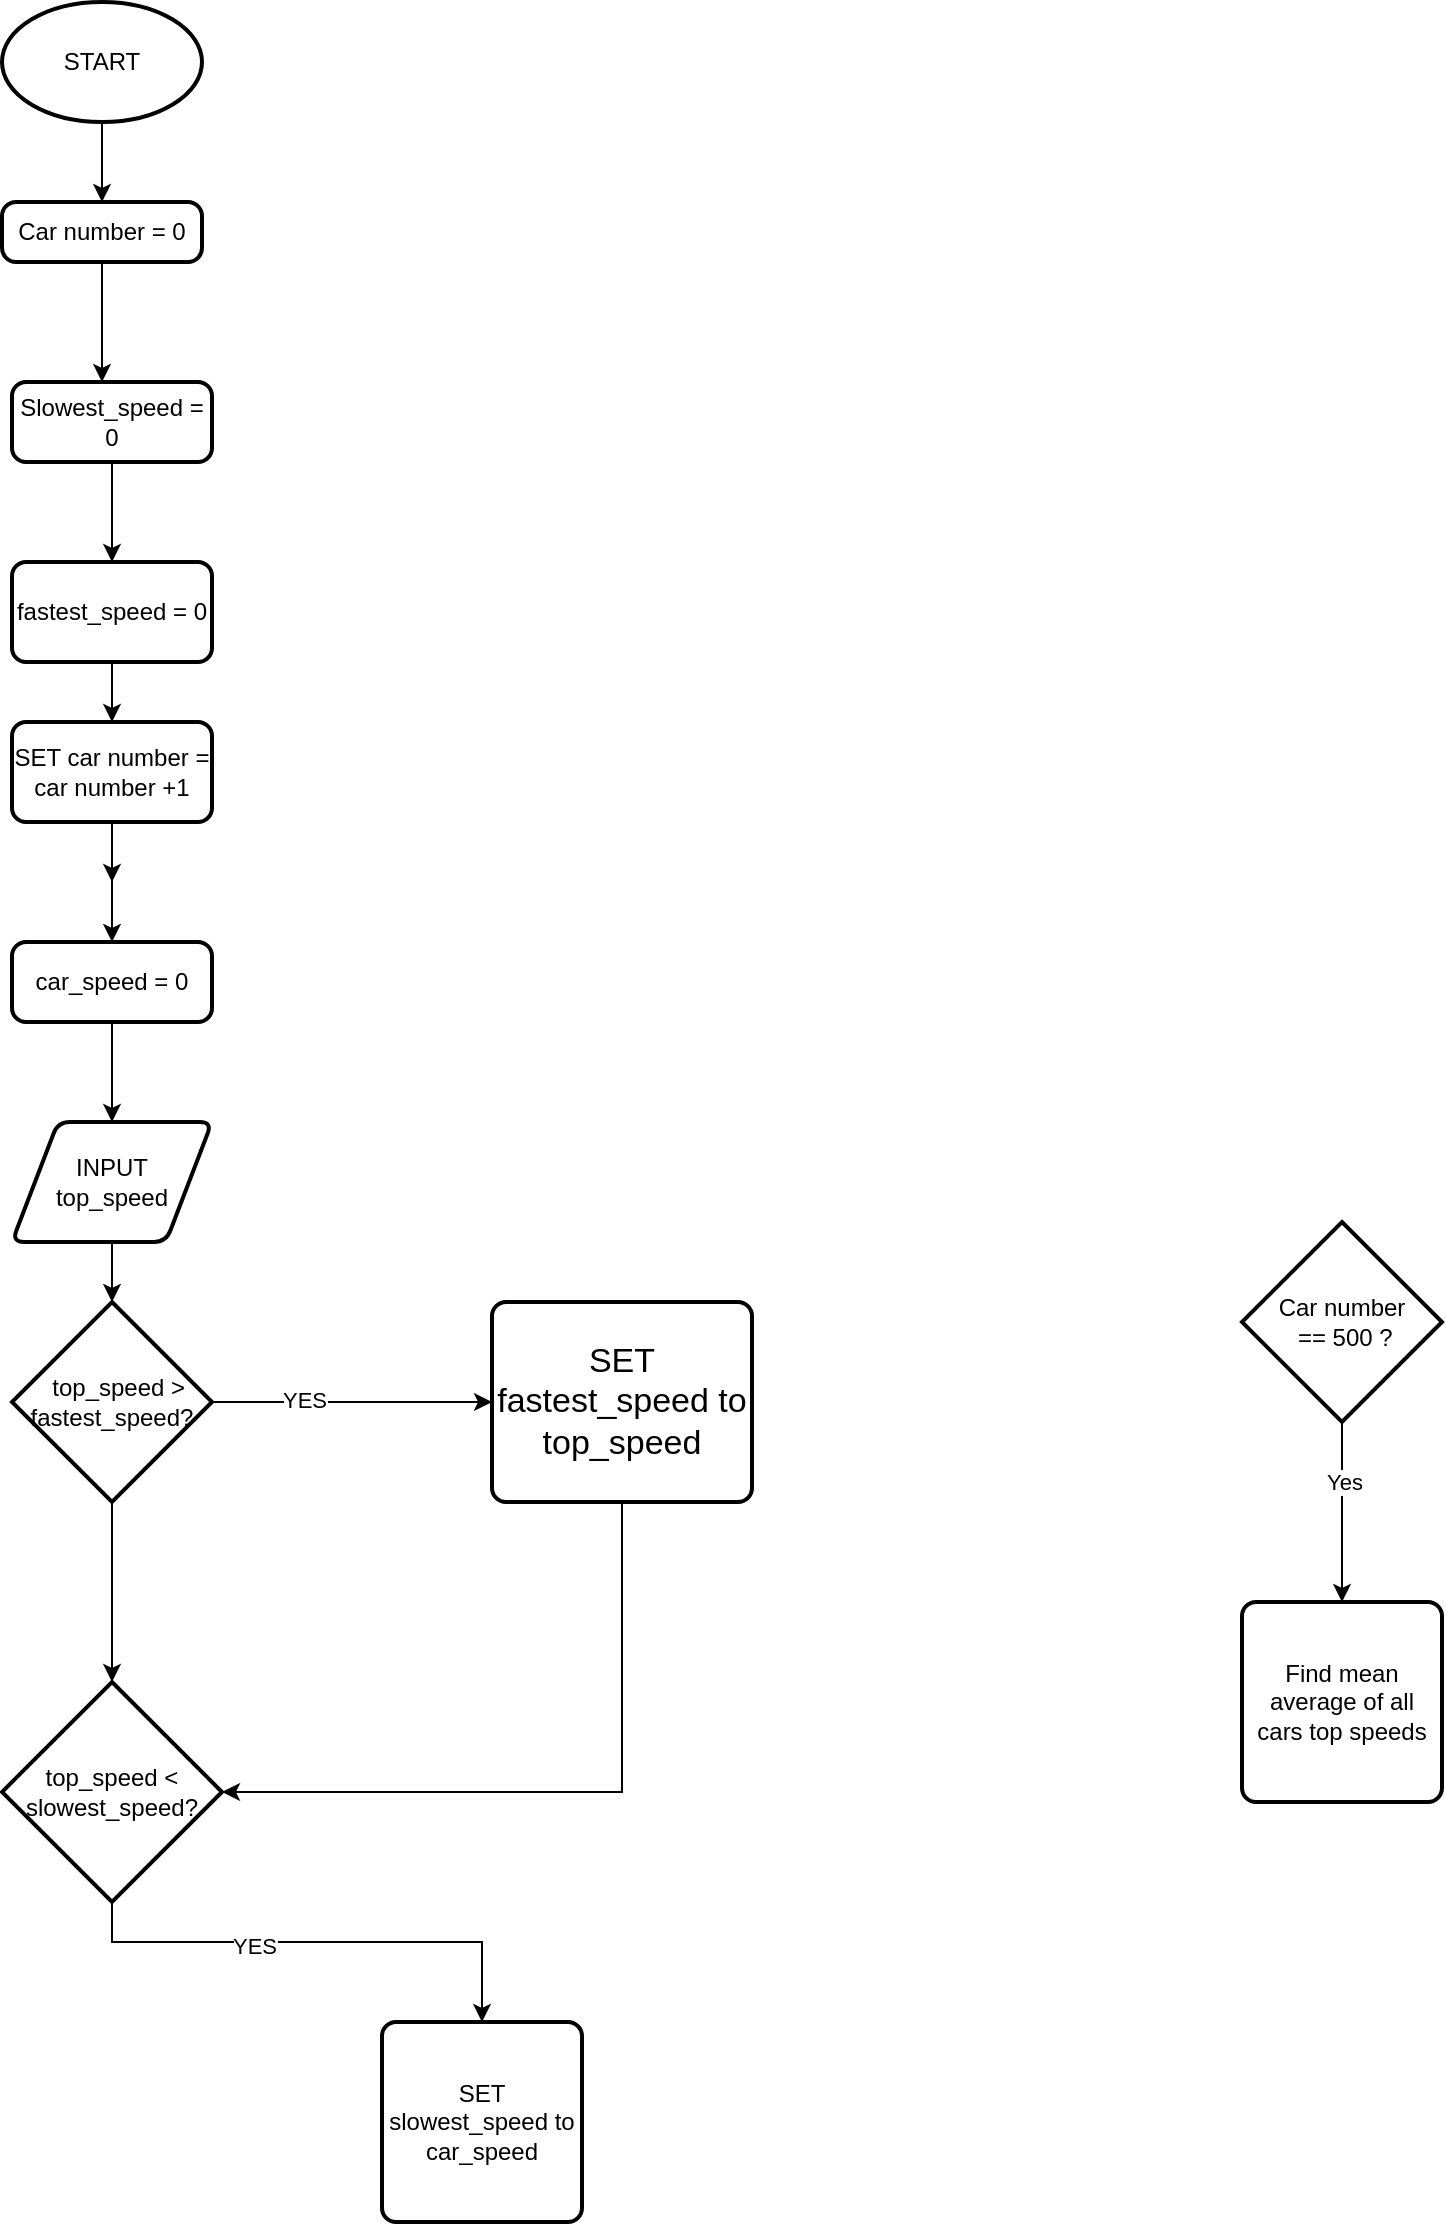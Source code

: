 <mxfile version="21.7.5" type="github">
  <diagram id="C5RBs43oDa-KdzZeNtuy" name="Page-1">
    <mxGraphModel dx="1406" dy="4201" grid="1" gridSize="10" guides="1" tooltips="1" connect="1" arrows="1" fold="1" page="1" pageScale="1" pageWidth="900" pageHeight="1600" math="0" shadow="0">
      <root>
        <mxCell id="WIyWlLk6GJQsqaUBKTNV-0" />
        <mxCell id="WIyWlLk6GJQsqaUBKTNV-1" parent="WIyWlLk6GJQsqaUBKTNV-0" />
        <mxCell id="zULD-CnFrx8nNNYtCCxN-3" style="edgeStyle=orthogonalEdgeStyle;rounded=0;orthogonalLoop=1;jettySize=auto;html=1;" parent="WIyWlLk6GJQsqaUBKTNV-1" source="zULD-CnFrx8nNNYtCCxN-0" edge="1">
          <mxGeometry relative="1" as="geometry">
            <mxPoint x="140" y="-1500" as="targetPoint" />
            <Array as="points">
              <mxPoint x="140" y="-1510" />
              <mxPoint x="140" y="-1510" />
            </Array>
          </mxGeometry>
        </mxCell>
        <mxCell id="zULD-CnFrx8nNNYtCCxN-0" value="START" style="strokeWidth=2;html=1;shape=mxgraph.flowchart.start_1;whiteSpace=wrap;" parent="WIyWlLk6GJQsqaUBKTNV-1" vertex="1">
          <mxGeometry x="90" y="-1600" width="100" height="60" as="geometry" />
        </mxCell>
        <mxCell id="zULD-CnFrx8nNNYtCCxN-12" style="edgeStyle=orthogonalEdgeStyle;rounded=0;orthogonalLoop=1;jettySize=auto;html=1;entryX=0.5;entryY=0;entryDx=0;entryDy=0;" parent="WIyWlLk6GJQsqaUBKTNV-1" source="zULD-CnFrx8nNNYtCCxN-6" target="zULD-CnFrx8nNNYtCCxN-11" edge="1">
          <mxGeometry relative="1" as="geometry" />
        </mxCell>
        <mxCell id="zULD-CnFrx8nNNYtCCxN-13" value="Yes" style="edgeLabel;html=1;align=center;verticalAlign=middle;resizable=0;points=[];" parent="zULD-CnFrx8nNNYtCCxN-12" vertex="1" connectable="0">
          <mxGeometry x="-0.342" y="1" relative="1" as="geometry">
            <mxPoint as="offset" />
          </mxGeometry>
        </mxCell>
        <mxCell id="zULD-CnFrx8nNNYtCCxN-6" value="Car number&lt;br&gt;&amp;nbsp;== 500 ?" style="strokeWidth=2;html=1;shape=mxgraph.flowchart.decision;whiteSpace=wrap;" parent="WIyWlLk6GJQsqaUBKTNV-1" vertex="1">
          <mxGeometry x="710" y="-990" width="100" height="100" as="geometry" />
        </mxCell>
        <mxCell id="zULD-CnFrx8nNNYtCCxN-11" value="Find mean average of all cars top speeds" style="rounded=1;whiteSpace=wrap;html=1;absoluteArcSize=1;arcSize=14;strokeWidth=2;" parent="WIyWlLk6GJQsqaUBKTNV-1" vertex="1">
          <mxGeometry x="710" y="-800" width="100" height="100" as="geometry" />
        </mxCell>
        <mxCell id="zULD-CnFrx8nNNYtCCxN-17" style="edgeStyle=orthogonalEdgeStyle;rounded=0;orthogonalLoop=1;jettySize=auto;html=1;entryX=0.5;entryY=0;entryDx=0;entryDy=0;" parent="WIyWlLk6GJQsqaUBKTNV-1" source="zULD-CnFrx8nNNYtCCxN-14" edge="1">
          <mxGeometry relative="1" as="geometry">
            <mxPoint x="145.0" y="-1160" as="targetPoint" />
          </mxGeometry>
        </mxCell>
        <mxCell id="G7S1scax8ti5tBEs6_KN-21" style="edgeStyle=orthogonalEdgeStyle;rounded=0;orthogonalLoop=1;jettySize=auto;html=1;entryX=0.5;entryY=0;entryDx=0;entryDy=0;" edge="1" parent="WIyWlLk6GJQsqaUBKTNV-1" source="zULD-CnFrx8nNNYtCCxN-14" target="G7S1scax8ti5tBEs6_KN-20">
          <mxGeometry relative="1" as="geometry" />
        </mxCell>
        <mxCell id="zULD-CnFrx8nNNYtCCxN-14" value="SET car number = car number +1" style="rounded=1;whiteSpace=wrap;html=1;absoluteArcSize=1;arcSize=14;strokeWidth=2;" parent="WIyWlLk6GJQsqaUBKTNV-1" vertex="1">
          <mxGeometry x="95" y="-1240" width="100" height="50" as="geometry" />
        </mxCell>
        <mxCell id="zULD-CnFrx8nNNYtCCxN-16" style="edgeStyle=orthogonalEdgeStyle;rounded=0;orthogonalLoop=1;jettySize=auto;html=1;" parent="WIyWlLk6GJQsqaUBKTNV-1" source="zULD-CnFrx8nNNYtCCxN-15" edge="1">
          <mxGeometry relative="1" as="geometry">
            <mxPoint x="140" y="-1410" as="targetPoint" />
            <Array as="points">
              <mxPoint x="140" y="-1430" />
              <mxPoint x="140" y="-1430" />
            </Array>
          </mxGeometry>
        </mxCell>
        <mxCell id="zULD-CnFrx8nNNYtCCxN-15" value="Car number = 0" style="rounded=1;whiteSpace=wrap;html=1;absoluteArcSize=1;arcSize=14;strokeWidth=2;" parent="WIyWlLk6GJQsqaUBKTNV-1" vertex="1">
          <mxGeometry x="90" y="-1500" width="100" height="30" as="geometry" />
        </mxCell>
        <mxCell id="G7S1scax8ti5tBEs6_KN-5" style="edgeStyle=orthogonalEdgeStyle;rounded=0;orthogonalLoop=1;jettySize=auto;html=1;entryX=0.5;entryY=0;entryDx=0;entryDy=0;entryPerimeter=0;" edge="1" parent="WIyWlLk6GJQsqaUBKTNV-1" source="G7S1scax8ti5tBEs6_KN-0" target="G7S1scax8ti5tBEs6_KN-4">
          <mxGeometry relative="1" as="geometry" />
        </mxCell>
        <mxCell id="G7S1scax8ti5tBEs6_KN-0" value="INPUT &lt;br&gt;top_speed" style="shape=parallelogram;html=1;strokeWidth=2;perimeter=parallelogramPerimeter;whiteSpace=wrap;rounded=1;arcSize=12;size=0.23;" vertex="1" parent="WIyWlLk6GJQsqaUBKTNV-1">
          <mxGeometry x="95" y="-1040" width="100" height="60" as="geometry" />
        </mxCell>
        <mxCell id="G7S1scax8ti5tBEs6_KN-3" style="edgeStyle=orthogonalEdgeStyle;rounded=0;orthogonalLoop=1;jettySize=auto;html=1;entryX=0.5;entryY=0;entryDx=0;entryDy=0;" edge="1" parent="WIyWlLk6GJQsqaUBKTNV-1" source="G7S1scax8ti5tBEs6_KN-2" target="zULD-CnFrx8nNNYtCCxN-14">
          <mxGeometry relative="1" as="geometry" />
        </mxCell>
        <mxCell id="G7S1scax8ti5tBEs6_KN-2" value="fastest_speed = 0" style="rounded=1;whiteSpace=wrap;html=1;absoluteArcSize=1;arcSize=14;strokeWidth=2;" vertex="1" parent="WIyWlLk6GJQsqaUBKTNV-1">
          <mxGeometry x="95" y="-1320" width="100" height="50" as="geometry" />
        </mxCell>
        <mxCell id="G7S1scax8ti5tBEs6_KN-7" style="edgeStyle=orthogonalEdgeStyle;rounded=0;orthogonalLoop=1;jettySize=auto;html=1;entryX=0;entryY=0.5;entryDx=0;entryDy=0;" edge="1" parent="WIyWlLk6GJQsqaUBKTNV-1" source="G7S1scax8ti5tBEs6_KN-4" target="G7S1scax8ti5tBEs6_KN-6">
          <mxGeometry relative="1" as="geometry" />
        </mxCell>
        <mxCell id="G7S1scax8ti5tBEs6_KN-8" value="YES" style="edgeLabel;html=1;align=center;verticalAlign=middle;resizable=0;points=[];" vertex="1" connectable="0" parent="G7S1scax8ti5tBEs6_KN-7">
          <mxGeometry x="-0.351" y="1" relative="1" as="geometry">
            <mxPoint as="offset" />
          </mxGeometry>
        </mxCell>
        <mxCell id="G7S1scax8ti5tBEs6_KN-15" style="edgeStyle=orthogonalEdgeStyle;rounded=0;orthogonalLoop=1;jettySize=auto;html=1;entryX=0.5;entryY=0;entryDx=0;entryDy=0;entryPerimeter=0;" edge="1" parent="WIyWlLk6GJQsqaUBKTNV-1" source="G7S1scax8ti5tBEs6_KN-4" target="G7S1scax8ti5tBEs6_KN-14">
          <mxGeometry relative="1" as="geometry" />
        </mxCell>
        <mxCell id="G7S1scax8ti5tBEs6_KN-4" value="&amp;nbsp; top_speed &amp;gt; fastest_speed?" style="strokeWidth=2;html=1;shape=mxgraph.flowchart.decision;whiteSpace=wrap;" vertex="1" parent="WIyWlLk6GJQsqaUBKTNV-1">
          <mxGeometry x="95" y="-950" width="100" height="100" as="geometry" />
        </mxCell>
        <mxCell id="G7S1scax8ti5tBEs6_KN-16" style="edgeStyle=orthogonalEdgeStyle;rounded=0;orthogonalLoop=1;jettySize=auto;html=1;entryX=1;entryY=0.5;entryDx=0;entryDy=0;entryPerimeter=0;" edge="1" parent="WIyWlLk6GJQsqaUBKTNV-1" source="G7S1scax8ti5tBEs6_KN-6" target="G7S1scax8ti5tBEs6_KN-14">
          <mxGeometry relative="1" as="geometry">
            <Array as="points">
              <mxPoint x="400" y="-705" />
            </Array>
          </mxGeometry>
        </mxCell>
        <mxCell id="G7S1scax8ti5tBEs6_KN-6" value="&lt;font style=&quot;font-size: 17px;&quot;&gt;SET fastest_speed to top_speed&lt;/font&gt;" style="rounded=1;whiteSpace=wrap;html=1;absoluteArcSize=1;arcSize=14;strokeWidth=2;" vertex="1" parent="WIyWlLk6GJQsqaUBKTNV-1">
          <mxGeometry x="335" y="-950" width="130" height="100" as="geometry" />
        </mxCell>
        <mxCell id="G7S1scax8ti5tBEs6_KN-9" style="edgeStyle=orthogonalEdgeStyle;rounded=0;orthogonalLoop=1;jettySize=auto;html=1;exitX=0.5;exitY=1;exitDx=0;exitDy=0;" edge="1" parent="WIyWlLk6GJQsqaUBKTNV-1" source="G7S1scax8ti5tBEs6_KN-6" target="G7S1scax8ti5tBEs6_KN-6">
          <mxGeometry relative="1" as="geometry" />
        </mxCell>
        <mxCell id="G7S1scax8ti5tBEs6_KN-10" style="edgeStyle=orthogonalEdgeStyle;rounded=0;orthogonalLoop=1;jettySize=auto;html=1;exitX=0.5;exitY=1;exitDx=0;exitDy=0;" edge="1" parent="WIyWlLk6GJQsqaUBKTNV-1" source="G7S1scax8ti5tBEs6_KN-6" target="G7S1scax8ti5tBEs6_KN-6">
          <mxGeometry relative="1" as="geometry" />
        </mxCell>
        <mxCell id="G7S1scax8ti5tBEs6_KN-23" style="edgeStyle=orthogonalEdgeStyle;rounded=0;orthogonalLoop=1;jettySize=auto;html=1;entryX=0.5;entryY=0;entryDx=0;entryDy=0;" edge="1" parent="WIyWlLk6GJQsqaUBKTNV-1" source="G7S1scax8ti5tBEs6_KN-14" target="G7S1scax8ti5tBEs6_KN-19">
          <mxGeometry relative="1" as="geometry">
            <Array as="points">
              <mxPoint x="145" y="-630" />
              <mxPoint x="330" y="-630" />
            </Array>
          </mxGeometry>
        </mxCell>
        <mxCell id="G7S1scax8ti5tBEs6_KN-24" value="YES" style="edgeLabel;html=1;align=center;verticalAlign=middle;resizable=0;points=[];" vertex="1" connectable="0" parent="G7S1scax8ti5tBEs6_KN-23">
          <mxGeometry x="-0.26" y="-2" relative="1" as="geometry">
            <mxPoint as="offset" />
          </mxGeometry>
        </mxCell>
        <mxCell id="G7S1scax8ti5tBEs6_KN-14" value="top_speed &amp;lt; slowest_speed?" style="strokeWidth=2;html=1;shape=mxgraph.flowchart.decision;whiteSpace=wrap;" vertex="1" parent="WIyWlLk6GJQsqaUBKTNV-1">
          <mxGeometry x="90" y="-760" width="110" height="110" as="geometry" />
        </mxCell>
        <mxCell id="G7S1scax8ti5tBEs6_KN-18" style="edgeStyle=orthogonalEdgeStyle;rounded=0;orthogonalLoop=1;jettySize=auto;html=1;entryX=0.5;entryY=0;entryDx=0;entryDy=0;" edge="1" parent="WIyWlLk6GJQsqaUBKTNV-1" source="G7S1scax8ti5tBEs6_KN-17" target="G7S1scax8ti5tBEs6_KN-2">
          <mxGeometry relative="1" as="geometry" />
        </mxCell>
        <mxCell id="G7S1scax8ti5tBEs6_KN-17" value="Slowest_speed = 0" style="rounded=1;whiteSpace=wrap;html=1;absoluteArcSize=1;arcSize=14;strokeWidth=2;" vertex="1" parent="WIyWlLk6GJQsqaUBKTNV-1">
          <mxGeometry x="95" y="-1410" width="100" height="40" as="geometry" />
        </mxCell>
        <mxCell id="G7S1scax8ti5tBEs6_KN-19" value="SET slowest_speed to car_speed" style="rounded=1;whiteSpace=wrap;html=1;absoluteArcSize=1;arcSize=14;strokeWidth=2;" vertex="1" parent="WIyWlLk6GJQsqaUBKTNV-1">
          <mxGeometry x="280" y="-590" width="100" height="100" as="geometry" />
        </mxCell>
        <mxCell id="G7S1scax8ti5tBEs6_KN-22" style="edgeStyle=orthogonalEdgeStyle;rounded=0;orthogonalLoop=1;jettySize=auto;html=1;entryX=0.5;entryY=0;entryDx=0;entryDy=0;" edge="1" parent="WIyWlLk6GJQsqaUBKTNV-1" source="G7S1scax8ti5tBEs6_KN-20" target="G7S1scax8ti5tBEs6_KN-0">
          <mxGeometry relative="1" as="geometry" />
        </mxCell>
        <mxCell id="G7S1scax8ti5tBEs6_KN-20" value="car_speed = 0" style="rounded=1;whiteSpace=wrap;html=1;absoluteArcSize=1;arcSize=14;strokeWidth=2;" vertex="1" parent="WIyWlLk6GJQsqaUBKTNV-1">
          <mxGeometry x="95" y="-1130" width="100" height="40" as="geometry" />
        </mxCell>
      </root>
    </mxGraphModel>
  </diagram>
</mxfile>
